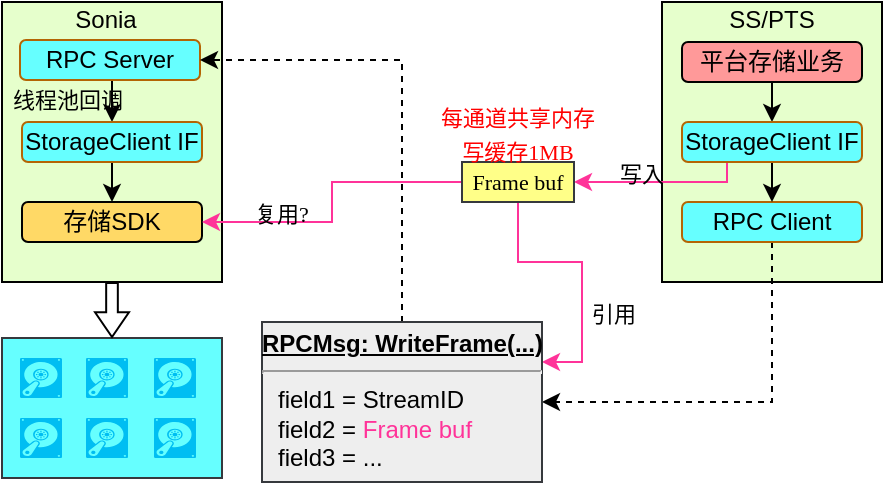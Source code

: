 <mxfile version="17.4.6" type="github">
  <diagram id="prtHgNgQTEPvFCAcTncT" name="Page-1">
    <mxGraphModel dx="708" dy="443" grid="1" gridSize="10" guides="1" tooltips="1" connect="1" arrows="1" fold="1" page="1" pageScale="1" pageWidth="827" pageHeight="1169" math="0" shadow="0">
      <root>
        <mxCell id="0" />
        <mxCell id="1" parent="0" />
        <mxCell id="SNM08cP9sdIAI4u04yiS-107" value="" style="rounded=0;whiteSpace=wrap;html=1;fillColor=#66FFFF;strokeColor=#36393d;" vertex="1" parent="1">
          <mxGeometry x="290" y="348" width="110" height="70" as="geometry" />
        </mxCell>
        <mxCell id="SNM08cP9sdIAI4u04yiS-52" value="" style="rounded=0;whiteSpace=wrap;html=1;fillColor=#E6FFCC;strokeColor=#000000;gradientColor=none;" vertex="1" parent="1">
          <mxGeometry x="620" y="180" width="110" height="140" as="geometry" />
        </mxCell>
        <mxCell id="SNM08cP9sdIAI4u04yiS-18" value="" style="rounded=0;whiteSpace=wrap;html=1;fillColor=#E6FFCC;strokeColor=#000000;gradientColor=none;" vertex="1" parent="1">
          <mxGeometry x="290" y="180" width="110" height="140" as="geometry" />
        </mxCell>
        <mxCell id="SNM08cP9sdIAI4u04yiS-2" value="存储SDK" style="rounded=1;whiteSpace=wrap;html=1;fillColor=#FFD966;" vertex="1" parent="1">
          <mxGeometry x="300" y="280" width="90" height="20" as="geometry" />
        </mxCell>
        <mxCell id="SNM08cP9sdIAI4u04yiS-34" style="edgeStyle=orthogonalEdgeStyle;rounded=0;orthogonalLoop=1;jettySize=auto;html=1;exitX=0.5;exitY=1;exitDx=0;exitDy=0;entryX=0.5;entryY=0;entryDx=0;entryDy=0;fontSize=11;" edge="1" parent="1" source="SNM08cP9sdIAI4u04yiS-3" target="SNM08cP9sdIAI4u04yiS-30">
          <mxGeometry relative="1" as="geometry" />
        </mxCell>
        <mxCell id="SNM08cP9sdIAI4u04yiS-3" value="RPC Server" style="rounded=1;whiteSpace=wrap;html=1;fillColor=#66FFFF;strokeColor=#b46504;" vertex="1" parent="1">
          <mxGeometry x="299" y="199" width="90" height="20" as="geometry" />
        </mxCell>
        <mxCell id="SNM08cP9sdIAI4u04yiS-75" style="edgeStyle=orthogonalEdgeStyle;rounded=0;orthogonalLoop=1;jettySize=auto;html=1;exitX=0.5;exitY=1;exitDx=0;exitDy=0;entryX=1;entryY=0.5;entryDx=0;entryDy=0;dashed=1;fontFamily=Lucida Console;fontSize=11;fontColor=#000000;" edge="1" parent="1" source="SNM08cP9sdIAI4u04yiS-4" target="SNM08cP9sdIAI4u04yiS-69">
          <mxGeometry relative="1" as="geometry" />
        </mxCell>
        <mxCell id="SNM08cP9sdIAI4u04yiS-4" value="RPC Client" style="rounded=1;whiteSpace=wrap;html=1;fillColor=#66FFFF;strokeColor=#b46504;" vertex="1" parent="1">
          <mxGeometry x="630" y="280" width="90" height="20" as="geometry" />
        </mxCell>
        <mxCell id="SNM08cP9sdIAI4u04yiS-16" style="edgeStyle=orthogonalEdgeStyle;rounded=0;orthogonalLoop=1;jettySize=auto;html=1;exitX=0.5;exitY=1;exitDx=0;exitDy=0;entryX=0.5;entryY=0;entryDx=0;entryDy=0;fontSize=11;" edge="1" parent="1" source="SNM08cP9sdIAI4u04yiS-10" target="SNM08cP9sdIAI4u04yiS-15">
          <mxGeometry relative="1" as="geometry" />
        </mxCell>
        <mxCell id="SNM08cP9sdIAI4u04yiS-10" value="平台存储业务" style="rounded=1;whiteSpace=wrap;html=1;fillColor=#FF9999;" vertex="1" parent="1">
          <mxGeometry x="630" y="200" width="90" height="20" as="geometry" />
        </mxCell>
        <mxCell id="SNM08cP9sdIAI4u04yiS-35" style="edgeStyle=orthogonalEdgeStyle;rounded=0;orthogonalLoop=1;jettySize=auto;html=1;exitX=0.5;exitY=1;exitDx=0;exitDy=0;entryX=0.5;entryY=0;entryDx=0;entryDy=0;fontSize=11;" edge="1" parent="1" source="SNM08cP9sdIAI4u04yiS-15" target="SNM08cP9sdIAI4u04yiS-4">
          <mxGeometry relative="1" as="geometry" />
        </mxCell>
        <mxCell id="SNM08cP9sdIAI4u04yiS-101" style="edgeStyle=orthogonalEdgeStyle;rounded=0;orthogonalLoop=1;jettySize=auto;html=1;exitX=0.25;exitY=1;exitDx=0;exitDy=0;entryX=1;entryY=0.5;entryDx=0;entryDy=0;fontFamily=Lucida Console;fontSize=11;fontColor=#FF0000;strokeColor=#FF3399;" edge="1" parent="1" source="SNM08cP9sdIAI4u04yiS-15" target="SNM08cP9sdIAI4u04yiS-55">
          <mxGeometry relative="1" as="geometry">
            <Array as="points">
              <mxPoint x="653" y="270" />
            </Array>
          </mxGeometry>
        </mxCell>
        <mxCell id="SNM08cP9sdIAI4u04yiS-15" value="StorageClient&amp;nbsp;IF" style="rounded=1;whiteSpace=wrap;html=1;fillColor=#66FFFF;strokeColor=#b46504;" vertex="1" parent="1">
          <mxGeometry x="630" y="240" width="90" height="20" as="geometry" />
        </mxCell>
        <mxCell id="SNM08cP9sdIAI4u04yiS-23" value="" style="verticalLabelPosition=bottom;html=1;verticalAlign=top;align=center;strokeColor=none;fillColor=#00BEF2;shape=mxgraph.azure.vhd;pointerEvents=1;" vertex="1" parent="1">
          <mxGeometry x="299" y="358" width="21" height="20" as="geometry" />
        </mxCell>
        <mxCell id="SNM08cP9sdIAI4u04yiS-24" value="" style="verticalLabelPosition=bottom;html=1;verticalAlign=top;align=center;strokeColor=none;fillColor=#00BEF2;shape=mxgraph.azure.vhd;pointerEvents=1;" vertex="1" parent="1">
          <mxGeometry x="332" y="358" width="21" height="20" as="geometry" />
        </mxCell>
        <mxCell id="SNM08cP9sdIAI4u04yiS-25" value="" style="verticalLabelPosition=bottom;html=1;verticalAlign=top;align=center;strokeColor=none;fillColor=#00BEF2;shape=mxgraph.azure.vhd;pointerEvents=1;" vertex="1" parent="1">
          <mxGeometry x="366" y="358" width="21" height="20" as="geometry" />
        </mxCell>
        <mxCell id="SNM08cP9sdIAI4u04yiS-32" style="edgeStyle=orthogonalEdgeStyle;rounded=0;orthogonalLoop=1;jettySize=auto;html=1;exitX=0.5;exitY=1;exitDx=0;exitDy=0;entryX=0.5;entryY=0;entryDx=0;entryDy=0;fontSize=11;" edge="1" parent="1" source="SNM08cP9sdIAI4u04yiS-30" target="SNM08cP9sdIAI4u04yiS-2">
          <mxGeometry relative="1" as="geometry" />
        </mxCell>
        <mxCell id="SNM08cP9sdIAI4u04yiS-30" value="StorageClient&amp;nbsp;IF" style="rounded=1;whiteSpace=wrap;html=1;fillColor=#66FFFF;strokeColor=#b46504;" vertex="1" parent="1">
          <mxGeometry x="300" y="240" width="90" height="20" as="geometry" />
        </mxCell>
        <mxCell id="SNM08cP9sdIAI4u04yiS-50" value="&lt;font style=&quot;font-size: 11px&quot; face=&quot;Lucida Console&quot;&gt;线程池回调&lt;/font&gt;" style="text;html=1;strokeColor=none;fillColor=none;align=center;verticalAlign=middle;whiteSpace=wrap;rounded=0;fontSize=14;" vertex="1" parent="1">
          <mxGeometry x="290" y="223" width="66" height="10" as="geometry" />
        </mxCell>
        <mxCell id="SNM08cP9sdIAI4u04yiS-53" value="&lt;font style=&quot;font-size: 12px&quot;&gt;SS/PTS&lt;/font&gt;" style="text;html=1;strokeColor=none;fillColor=none;align=center;verticalAlign=middle;whiteSpace=wrap;rounded=0;fontSize=14;" vertex="1" parent="1">
          <mxGeometry x="645" y="180" width="60" height="15" as="geometry" />
        </mxCell>
        <mxCell id="SNM08cP9sdIAI4u04yiS-54" value="&lt;span style=&quot;font-size: 12px&quot;&gt;Sonia&lt;/span&gt;" style="text;html=1;strokeColor=none;fillColor=none;align=center;verticalAlign=middle;whiteSpace=wrap;rounded=0;fontSize=14;" vertex="1" parent="1">
          <mxGeometry x="312" y="180" width="60" height="15" as="geometry" />
        </mxCell>
        <mxCell id="SNM08cP9sdIAI4u04yiS-103" style="edgeStyle=orthogonalEdgeStyle;rounded=0;orthogonalLoop=1;jettySize=auto;html=1;exitX=0;exitY=0.5;exitDx=0;exitDy=0;fontFamily=Lucida Console;fontSize=11;fontColor=#FF0000;strokeColor=#FF3399;" edge="1" parent="1" source="SNM08cP9sdIAI4u04yiS-55" target="SNM08cP9sdIAI4u04yiS-2">
          <mxGeometry relative="1" as="geometry" />
        </mxCell>
        <mxCell id="SNM08cP9sdIAI4u04yiS-104" style="edgeStyle=orthogonalEdgeStyle;rounded=0;orthogonalLoop=1;jettySize=auto;html=1;exitX=0.5;exitY=1;exitDx=0;exitDy=0;entryX=1;entryY=0.25;entryDx=0;entryDy=0;fontFamily=Lucida Console;fontSize=11;fontColor=#FF0000;strokeColor=#FF3399;" edge="1" parent="1" source="SNM08cP9sdIAI4u04yiS-55" target="SNM08cP9sdIAI4u04yiS-69">
          <mxGeometry relative="1" as="geometry" />
        </mxCell>
        <mxCell id="SNM08cP9sdIAI4u04yiS-55" value="&lt;font style=&quot;font-size: 11px&quot;&gt;Frame buf&lt;/font&gt;" style="rounded=0;whiteSpace=wrap;html=1;fontFamily=Times New Roman;fontSize=12;strokeColor=#36393d;fillColor=#ffff88;" vertex="1" parent="1">
          <mxGeometry x="520" y="260" width="56" height="20" as="geometry" />
        </mxCell>
        <mxCell id="SNM08cP9sdIAI4u04yiS-76" style="edgeStyle=orthogonalEdgeStyle;rounded=0;orthogonalLoop=1;jettySize=auto;html=1;exitX=0.5;exitY=0;exitDx=0;exitDy=0;entryX=1;entryY=0.5;entryDx=0;entryDy=0;dashed=1;fontFamily=Lucida Console;fontSize=11;fontColor=#000000;" edge="1" parent="1" source="SNM08cP9sdIAI4u04yiS-69" target="SNM08cP9sdIAI4u04yiS-3">
          <mxGeometry relative="1" as="geometry" />
        </mxCell>
        <mxCell id="SNM08cP9sdIAI4u04yiS-69" value="&lt;p style=&quot;margin: 0px ; margin-top: 4px ; text-align: center ; text-decoration: underline&quot;&gt;&lt;b&gt;RPCMsg: WriteFrame(...)&lt;/b&gt;&lt;/p&gt;&lt;hr&gt;&lt;p style=&quot;margin: 0px ; margin-left: 8px&quot;&gt;field1 = StreamID&lt;br&gt;field2 = &lt;font color=&quot;#ff3399&quot;&gt;Frame buf&lt;/font&gt;&lt;br&gt;field3 = ...&lt;/p&gt;" style="verticalAlign=top;align=left;overflow=fill;fontSize=12;fontFamily=Helvetica;html=1;strokeColor=#36393d;fillColor=#eeeeee;" vertex="1" parent="1">
          <mxGeometry x="420" y="340" width="140" height="80" as="geometry" />
        </mxCell>
        <mxCell id="SNM08cP9sdIAI4u04yiS-79" value="&lt;font style=&quot;font-size: 11px&quot; face=&quot;Lucida Console&quot; color=&quot;#ff0000&quot;&gt;每通道共享内存&lt;br style=&quot;font-size: 11px&quot;&gt;写缓存1MB&lt;/font&gt;" style="text;html=1;strokeColor=none;fillColor=none;align=center;verticalAlign=middle;whiteSpace=wrap;rounded=0;fontSize=14;" vertex="1" parent="1">
          <mxGeometry x="493" y="230" width="110" height="30" as="geometry" />
        </mxCell>
        <mxCell id="SNM08cP9sdIAI4u04yiS-91" value="&lt;font face=&quot;Lucida Console&quot;&gt;&lt;span style=&quot;font-size: 11px&quot;&gt;写入&lt;/span&gt;&lt;/font&gt;" style="text;html=1;strokeColor=none;fillColor=none;align=center;verticalAlign=middle;whiteSpace=wrap;rounded=0;fontSize=14;" vertex="1" parent="1">
          <mxGeometry x="590" y="260" width="40" height="10" as="geometry" />
        </mxCell>
        <mxCell id="SNM08cP9sdIAI4u04yiS-92" value="&lt;font face=&quot;Lucida Console&quot;&gt;&lt;span style=&quot;font-size: 11px&quot;&gt;引用&lt;/span&gt;&lt;/font&gt;" style="text;html=1;strokeColor=none;fillColor=none;align=center;verticalAlign=middle;whiteSpace=wrap;rounded=0;fontSize=14;" vertex="1" parent="1">
          <mxGeometry x="576" y="330" width="40" height="10" as="geometry" />
        </mxCell>
        <mxCell id="SNM08cP9sdIAI4u04yiS-106" value="&lt;font face=&quot;Lucida Console&quot;&gt;&lt;span style=&quot;font-size: 11px&quot;&gt;复用?&lt;/span&gt;&lt;/font&gt;" style="text;html=1;strokeColor=none;fillColor=none;align=center;verticalAlign=middle;whiteSpace=wrap;rounded=0;fontSize=14;" vertex="1" parent="1">
          <mxGeometry x="410" y="280" width="40" height="10" as="geometry" />
        </mxCell>
        <mxCell id="SNM08cP9sdIAI4u04yiS-110" value="" style="verticalLabelPosition=bottom;html=1;verticalAlign=top;align=center;strokeColor=none;fillColor=#00BEF2;shape=mxgraph.azure.vhd;pointerEvents=1;" vertex="1" parent="1">
          <mxGeometry x="299" y="388" width="21" height="20" as="geometry" />
        </mxCell>
        <mxCell id="SNM08cP9sdIAI4u04yiS-111" value="" style="verticalLabelPosition=bottom;html=1;verticalAlign=top;align=center;strokeColor=none;fillColor=#00BEF2;shape=mxgraph.azure.vhd;pointerEvents=1;" vertex="1" parent="1">
          <mxGeometry x="332" y="388" width="21" height="20" as="geometry" />
        </mxCell>
        <mxCell id="SNM08cP9sdIAI4u04yiS-112" value="" style="verticalLabelPosition=bottom;html=1;verticalAlign=top;align=center;strokeColor=none;fillColor=#00BEF2;shape=mxgraph.azure.vhd;pointerEvents=1;" vertex="1" parent="1">
          <mxGeometry x="366" y="388" width="21" height="20" as="geometry" />
        </mxCell>
        <mxCell id="SNM08cP9sdIAI4u04yiS-113" value="" style="shape=flexArrow;endArrow=classic;html=1;rounded=0;fontFamily=Lucida Console;fontSize=11;fontColor=#FF3399;strokeColor=#000000;exitX=0.5;exitY=1;exitDx=0;exitDy=0;width=5.833;endSize=3.775;endWidth=10.139;entryX=0.5;entryY=0;entryDx=0;entryDy=0;" edge="1" parent="1" source="SNM08cP9sdIAI4u04yiS-18" target="SNM08cP9sdIAI4u04yiS-107">
          <mxGeometry width="50" height="50" relative="1" as="geometry">
            <mxPoint x="320" y="550" as="sourcePoint" />
            <mxPoint x="345" y="350" as="targetPoint" />
          </mxGeometry>
        </mxCell>
      </root>
    </mxGraphModel>
  </diagram>
</mxfile>
